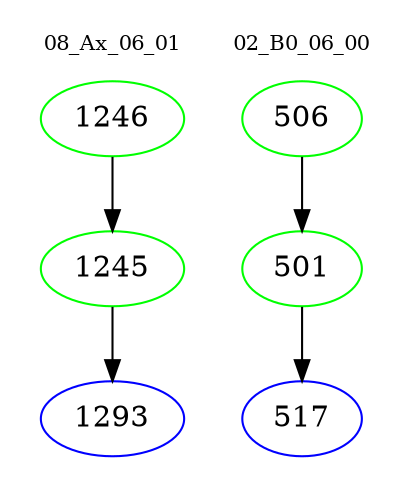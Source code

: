 digraph{
subgraph cluster_0 {
color = white
label = "08_Ax_06_01";
fontsize=10;
T0_1246 [label="1246", color="green"]
T0_1246 -> T0_1245 [color="black"]
T0_1245 [label="1245", color="green"]
T0_1245 -> T0_1293 [color="black"]
T0_1293 [label="1293", color="blue"]
}
subgraph cluster_1 {
color = white
label = "02_B0_06_00";
fontsize=10;
T1_506 [label="506", color="green"]
T1_506 -> T1_501 [color="black"]
T1_501 [label="501", color="green"]
T1_501 -> T1_517 [color="black"]
T1_517 [label="517", color="blue"]
}
}
